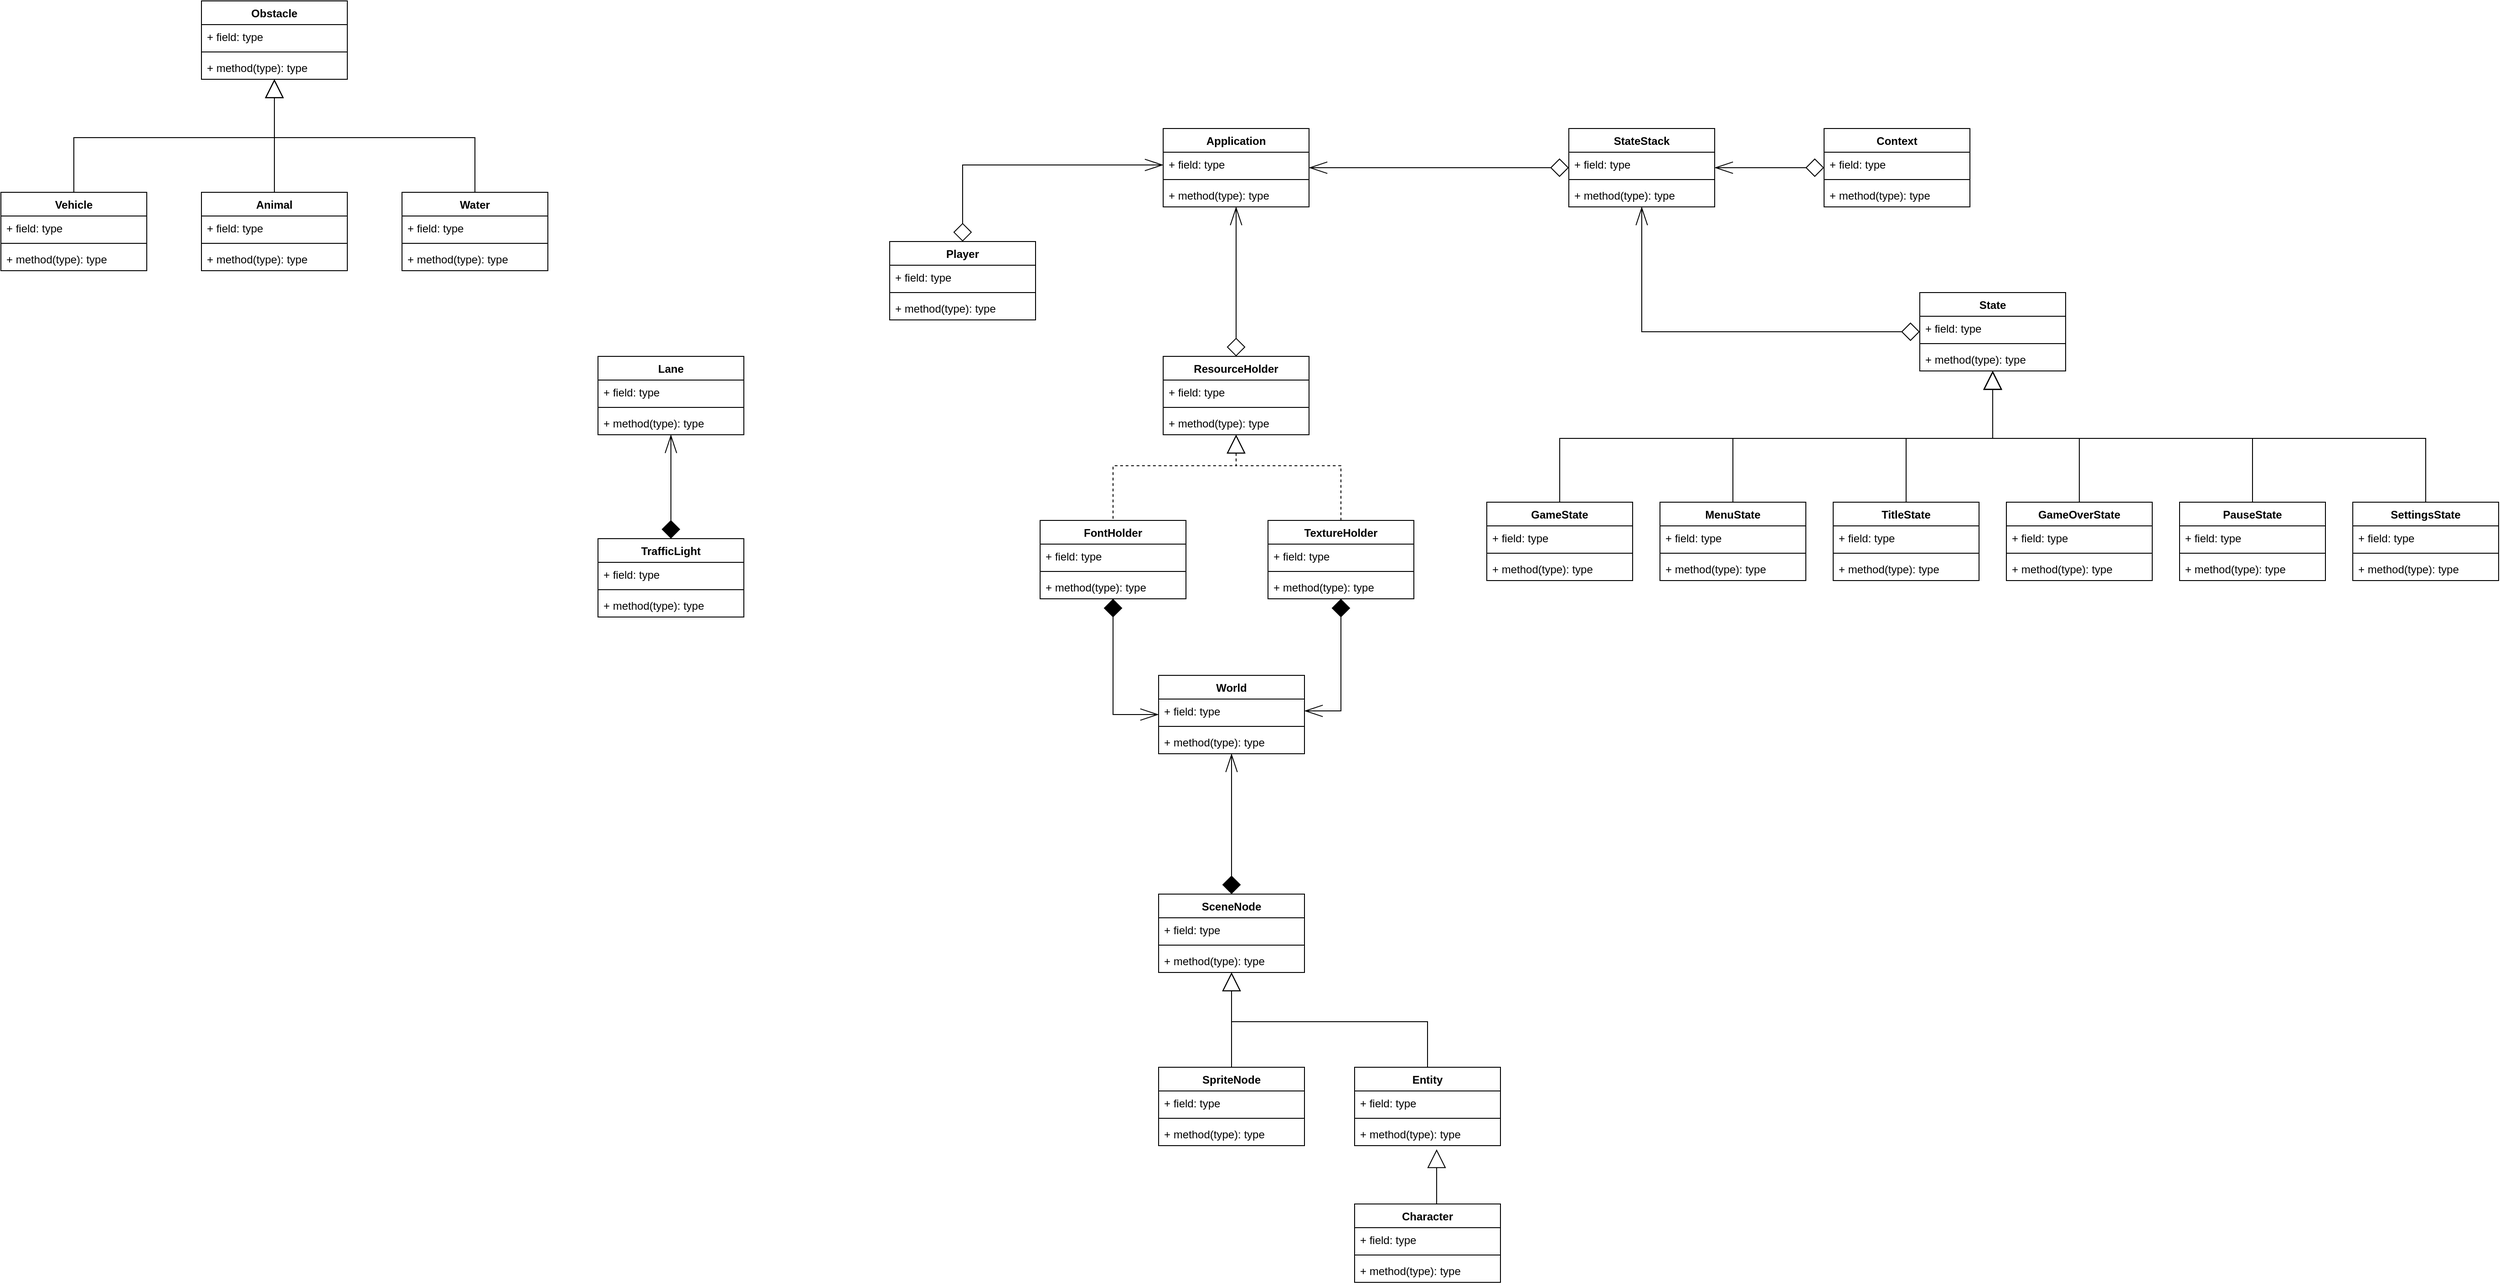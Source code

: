 <mxfile version="20.6.0" type="device"><diagram id="rSOY2md4iwqmSH1QF6Jq" name="Page-1"><mxGraphModel dx="2030" dy="857" grid="1" gridSize="10" guides="1" tooltips="1" connect="1" arrows="1" fold="1" page="0" pageScale="1" pageWidth="850" pageHeight="1100" math="0" shadow="0"><root><mxCell id="0"/><mxCell id="1" parent="0"/><mxCell id="9zx2zrUR1Tn2hJ3h2cqU-62" style="edgeStyle=orthogonalEdgeStyle;rounded=0;orthogonalLoop=1;jettySize=auto;html=1;startArrow=openThin;startFill=0;endArrow=diamond;endFill=0;startSize=18;endSize=18;" parent="1" source="9zx2zrUR1Tn2hJ3h2cqU-1" target="9zx2zrUR1Tn2hJ3h2cqU-37" edge="1"><mxGeometry relative="1" as="geometry"><Array as="points"><mxPoint x="365" y="13"/></Array></mxGeometry></mxCell><mxCell id="9zx2zrUR1Tn2hJ3h2cqU-1" value="Application" style="swimlane;fontStyle=1;align=center;verticalAlign=top;childLayout=stackLayout;horizontal=1;startSize=26;horizontalStack=0;resizeParent=1;resizeParentMax=0;resizeLast=0;collapsible=1;marginBottom=0;" parent="1" vertex="1"><mxGeometry x="285" y="-60" width="160" height="86" as="geometry"/></mxCell><mxCell id="9zx2zrUR1Tn2hJ3h2cqU-2" value="+ field: type" style="text;strokeColor=none;fillColor=none;align=left;verticalAlign=top;spacingLeft=4;spacingRight=4;overflow=hidden;rotatable=0;points=[[0,0.5],[1,0.5]];portConstraint=eastwest;" parent="9zx2zrUR1Tn2hJ3h2cqU-1" vertex="1"><mxGeometry y="26" width="160" height="26" as="geometry"/></mxCell><mxCell id="9zx2zrUR1Tn2hJ3h2cqU-3" value="" style="line;strokeWidth=1;fillColor=none;align=left;verticalAlign=middle;spacingTop=-1;spacingLeft=3;spacingRight=3;rotatable=0;labelPosition=right;points=[];portConstraint=eastwest;strokeColor=inherit;" parent="9zx2zrUR1Tn2hJ3h2cqU-1" vertex="1"><mxGeometry y="52" width="160" height="8" as="geometry"/></mxCell><mxCell id="9zx2zrUR1Tn2hJ3h2cqU-4" value="+ method(type): type" style="text;strokeColor=none;fillColor=none;align=left;verticalAlign=top;spacingLeft=4;spacingRight=4;overflow=hidden;rotatable=0;points=[[0,0.5],[1,0.5]];portConstraint=eastwest;" parent="9zx2zrUR1Tn2hJ3h2cqU-1" vertex="1"><mxGeometry y="60" width="160" height="26" as="geometry"/></mxCell><mxCell id="9zx2zrUR1Tn2hJ3h2cqU-65" style="edgeStyle=orthogonalEdgeStyle;rounded=0;orthogonalLoop=1;jettySize=auto;html=1;entryX=0.5;entryY=0;entryDx=0;entryDy=0;startArrow=openThin;startFill=0;endArrow=diamond;endFill=1;startSize=18;endSize=18;" parent="1" source="9zx2zrUR1Tn2hJ3h2cqU-5" target="9zx2zrUR1Tn2hJ3h2cqU-25" edge="1"><mxGeometry relative="1" as="geometry"/></mxCell><mxCell id="9zx2zrUR1Tn2hJ3h2cqU-5" value="World" style="swimlane;fontStyle=1;align=center;verticalAlign=top;childLayout=stackLayout;horizontal=1;startSize=26;horizontalStack=0;resizeParent=1;resizeParentMax=0;resizeLast=0;collapsible=1;marginBottom=0;" parent="1" vertex="1"><mxGeometry x="280" y="540" width="160" height="86" as="geometry"/></mxCell><mxCell id="9zx2zrUR1Tn2hJ3h2cqU-6" value="+ field: type" style="text;strokeColor=none;fillColor=none;align=left;verticalAlign=top;spacingLeft=4;spacingRight=4;overflow=hidden;rotatable=0;points=[[0,0.5],[1,0.5]];portConstraint=eastwest;" parent="9zx2zrUR1Tn2hJ3h2cqU-5" vertex="1"><mxGeometry y="26" width="160" height="26" as="geometry"/></mxCell><mxCell id="9zx2zrUR1Tn2hJ3h2cqU-7" value="" style="line;strokeWidth=1;fillColor=none;align=left;verticalAlign=middle;spacingTop=-1;spacingLeft=3;spacingRight=3;rotatable=0;labelPosition=right;points=[];portConstraint=eastwest;strokeColor=inherit;" parent="9zx2zrUR1Tn2hJ3h2cqU-5" vertex="1"><mxGeometry y="52" width="160" height="8" as="geometry"/></mxCell><mxCell id="9zx2zrUR1Tn2hJ3h2cqU-8" value="+ method(type): type" style="text;strokeColor=none;fillColor=none;align=left;verticalAlign=top;spacingLeft=4;spacingRight=4;overflow=hidden;rotatable=0;points=[[0,0.5],[1,0.5]];portConstraint=eastwest;" parent="9zx2zrUR1Tn2hJ3h2cqU-5" vertex="1"><mxGeometry y="60" width="160" height="26" as="geometry"/></mxCell><mxCell id="9zx2zrUR1Tn2hJ3h2cqU-68" style="edgeStyle=orthogonalEdgeStyle;rounded=0;orthogonalLoop=1;jettySize=auto;html=1;startArrow=diamond;startFill=0;endArrow=openThin;endFill=0;startSize=18;endSize=18;" parent="1" source="9zx2zrUR1Tn2hJ3h2cqU-9" target="9zx2zrUR1Tn2hJ3h2cqU-1" edge="1"><mxGeometry relative="1" as="geometry"><Array as="points"><mxPoint x="65" y="-20"/></Array></mxGeometry></mxCell><mxCell id="9zx2zrUR1Tn2hJ3h2cqU-9" value="Player" style="swimlane;fontStyle=1;align=center;verticalAlign=top;childLayout=stackLayout;horizontal=1;startSize=26;horizontalStack=0;resizeParent=1;resizeParentMax=0;resizeLast=0;collapsible=1;marginBottom=0;" parent="1" vertex="1"><mxGeometry x="-15" y="64" width="160" height="86" as="geometry"/></mxCell><mxCell id="9zx2zrUR1Tn2hJ3h2cqU-10" value="+ field: type" style="text;strokeColor=none;fillColor=none;align=left;verticalAlign=top;spacingLeft=4;spacingRight=4;overflow=hidden;rotatable=0;points=[[0,0.5],[1,0.5]];portConstraint=eastwest;" parent="9zx2zrUR1Tn2hJ3h2cqU-9" vertex="1"><mxGeometry y="26" width="160" height="26" as="geometry"/></mxCell><mxCell id="9zx2zrUR1Tn2hJ3h2cqU-11" value="" style="line;strokeWidth=1;fillColor=none;align=left;verticalAlign=middle;spacingTop=-1;spacingLeft=3;spacingRight=3;rotatable=0;labelPosition=right;points=[];portConstraint=eastwest;strokeColor=inherit;" parent="9zx2zrUR1Tn2hJ3h2cqU-9" vertex="1"><mxGeometry y="52" width="160" height="8" as="geometry"/></mxCell><mxCell id="9zx2zrUR1Tn2hJ3h2cqU-12" value="+ method(type): type" style="text;strokeColor=none;fillColor=none;align=left;verticalAlign=top;spacingLeft=4;spacingRight=4;overflow=hidden;rotatable=0;points=[[0,0.5],[1,0.5]];portConstraint=eastwest;" parent="9zx2zrUR1Tn2hJ3h2cqU-9" vertex="1"><mxGeometry y="60" width="160" height="26" as="geometry"/></mxCell><mxCell id="9zx2zrUR1Tn2hJ3h2cqU-63" style="edgeStyle=orthogonalEdgeStyle;rounded=0;orthogonalLoop=1;jettySize=auto;html=1;startArrow=openThin;startFill=0;endArrow=diamond;endFill=1;startSize=18;endSize=18;" parent="1" source="9zx2zrUR1Tn2hJ3h2cqU-13" target="9zx2zrUR1Tn2hJ3h2cqU-41" edge="1"><mxGeometry relative="1" as="geometry"/></mxCell><mxCell id="9zx2zrUR1Tn2hJ3h2cqU-13" value="Lane" style="swimlane;fontStyle=1;align=center;verticalAlign=top;childLayout=stackLayout;horizontal=1;startSize=26;horizontalStack=0;resizeParent=1;resizeParentMax=0;resizeLast=0;collapsible=1;marginBottom=0;" parent="1" vertex="1"><mxGeometry x="-335" y="190" width="160" height="86" as="geometry"/></mxCell><mxCell id="9zx2zrUR1Tn2hJ3h2cqU-14" value="+ field: type" style="text;strokeColor=none;fillColor=none;align=left;verticalAlign=top;spacingLeft=4;spacingRight=4;overflow=hidden;rotatable=0;points=[[0,0.5],[1,0.5]];portConstraint=eastwest;" parent="9zx2zrUR1Tn2hJ3h2cqU-13" vertex="1"><mxGeometry y="26" width="160" height="26" as="geometry"/></mxCell><mxCell id="9zx2zrUR1Tn2hJ3h2cqU-15" value="" style="line;strokeWidth=1;fillColor=none;align=left;verticalAlign=middle;spacingTop=-1;spacingLeft=3;spacingRight=3;rotatable=0;labelPosition=right;points=[];portConstraint=eastwest;strokeColor=inherit;" parent="9zx2zrUR1Tn2hJ3h2cqU-13" vertex="1"><mxGeometry y="52" width="160" height="8" as="geometry"/></mxCell><mxCell id="9zx2zrUR1Tn2hJ3h2cqU-16" value="+ method(type): type" style="text;strokeColor=none;fillColor=none;align=left;verticalAlign=top;spacingLeft=4;spacingRight=4;overflow=hidden;rotatable=0;points=[[0,0.5],[1,0.5]];portConstraint=eastwest;" parent="9zx2zrUR1Tn2hJ3h2cqU-13" vertex="1"><mxGeometry y="60" width="160" height="26" as="geometry"/></mxCell><mxCell id="9zx2zrUR1Tn2hJ3h2cqU-17" value="Entity" style="swimlane;fontStyle=1;align=center;verticalAlign=top;childLayout=stackLayout;horizontal=1;startSize=26;horizontalStack=0;resizeParent=1;resizeParentMax=0;resizeLast=0;collapsible=1;marginBottom=0;" parent="1" vertex="1"><mxGeometry x="495" y="970" width="160" height="86" as="geometry"/></mxCell><mxCell id="9zx2zrUR1Tn2hJ3h2cqU-18" value="+ field: type" style="text;strokeColor=none;fillColor=none;align=left;verticalAlign=top;spacingLeft=4;spacingRight=4;overflow=hidden;rotatable=0;points=[[0,0.5],[1,0.5]];portConstraint=eastwest;" parent="9zx2zrUR1Tn2hJ3h2cqU-17" vertex="1"><mxGeometry y="26" width="160" height="26" as="geometry"/></mxCell><mxCell id="9zx2zrUR1Tn2hJ3h2cqU-19" value="" style="line;strokeWidth=1;fillColor=none;align=left;verticalAlign=middle;spacingTop=-1;spacingLeft=3;spacingRight=3;rotatable=0;labelPosition=right;points=[];portConstraint=eastwest;strokeColor=inherit;" parent="9zx2zrUR1Tn2hJ3h2cqU-17" vertex="1"><mxGeometry y="52" width="160" height="8" as="geometry"/></mxCell><mxCell id="9zx2zrUR1Tn2hJ3h2cqU-20" value="+ method(type): type" style="text;strokeColor=none;fillColor=none;align=left;verticalAlign=top;spacingLeft=4;spacingRight=4;overflow=hidden;rotatable=0;points=[[0,0.5],[1,0.5]];portConstraint=eastwest;" parent="9zx2zrUR1Tn2hJ3h2cqU-17" vertex="1"><mxGeometry y="60" width="160" height="26" as="geometry"/></mxCell><mxCell id="9zx2zrUR1Tn2hJ3h2cqU-59" style="edgeStyle=orthogonalEdgeStyle;rounded=0;orthogonalLoop=1;jettySize=auto;html=1;entryX=0.5;entryY=0;entryDx=0;entryDy=0;endArrow=none;endFill=0;startArrow=block;startFill=0;startSize=18;" parent="1" source="9zx2zrUR1Tn2hJ3h2cqU-21" target="9zx2zrUR1Tn2hJ3h2cqU-53" edge="1"><mxGeometry relative="1" as="geometry"><Array as="points"><mxPoint x="-690" y="-50"/><mxPoint x="-470" y="-50"/></Array></mxGeometry></mxCell><mxCell id="9zx2zrUR1Tn2hJ3h2cqU-60" style="edgeStyle=orthogonalEdgeStyle;rounded=0;orthogonalLoop=1;jettySize=auto;html=1;startArrow=block;startFill=0;endArrow=none;endFill=0;startSize=18;" parent="1" source="9zx2zrUR1Tn2hJ3h2cqU-21" target="9zx2zrUR1Tn2hJ3h2cqU-49" edge="1"><mxGeometry relative="1" as="geometry"/></mxCell><mxCell id="9zx2zrUR1Tn2hJ3h2cqU-61" style="edgeStyle=orthogonalEdgeStyle;rounded=0;orthogonalLoop=1;jettySize=auto;html=1;startArrow=block;startFill=0;endArrow=none;endFill=0;startSize=18;" parent="1" source="9zx2zrUR1Tn2hJ3h2cqU-21" target="9zx2zrUR1Tn2hJ3h2cqU-45" edge="1"><mxGeometry relative="1" as="geometry"><Array as="points"><mxPoint x="-690" y="-50"/><mxPoint x="-910" y="-50"/></Array></mxGeometry></mxCell><mxCell id="9zx2zrUR1Tn2hJ3h2cqU-21" value="Obstacle" style="swimlane;fontStyle=1;align=center;verticalAlign=top;childLayout=stackLayout;horizontal=1;startSize=26;horizontalStack=0;resizeParent=1;resizeParentMax=0;resizeLast=0;collapsible=1;marginBottom=0;" parent="1" vertex="1"><mxGeometry x="-770" y="-200" width="160" height="86" as="geometry"/></mxCell><mxCell id="9zx2zrUR1Tn2hJ3h2cqU-22" value="+ field: type" style="text;strokeColor=none;fillColor=none;align=left;verticalAlign=top;spacingLeft=4;spacingRight=4;overflow=hidden;rotatable=0;points=[[0,0.5],[1,0.5]];portConstraint=eastwest;" parent="9zx2zrUR1Tn2hJ3h2cqU-21" vertex="1"><mxGeometry y="26" width="160" height="26" as="geometry"/></mxCell><mxCell id="9zx2zrUR1Tn2hJ3h2cqU-23" value="" style="line;strokeWidth=1;fillColor=none;align=left;verticalAlign=middle;spacingTop=-1;spacingLeft=3;spacingRight=3;rotatable=0;labelPosition=right;points=[];portConstraint=eastwest;strokeColor=inherit;" parent="9zx2zrUR1Tn2hJ3h2cqU-21" vertex="1"><mxGeometry y="52" width="160" height="8" as="geometry"/></mxCell><mxCell id="9zx2zrUR1Tn2hJ3h2cqU-24" value="+ method(type): type" style="text;strokeColor=none;fillColor=none;align=left;verticalAlign=top;spacingLeft=4;spacingRight=4;overflow=hidden;rotatable=0;points=[[0,0.5],[1,0.5]];portConstraint=eastwest;" parent="9zx2zrUR1Tn2hJ3h2cqU-21" vertex="1"><mxGeometry y="60" width="160" height="26" as="geometry"/></mxCell><mxCell id="9zx2zrUR1Tn2hJ3h2cqU-64" style="edgeStyle=orthogonalEdgeStyle;rounded=0;orthogonalLoop=1;jettySize=auto;html=1;startArrow=block;startFill=0;endArrow=none;endFill=0;startSize=18;endSize=18;" parent="1" source="9zx2zrUR1Tn2hJ3h2cqU-25" target="9zx2zrUR1Tn2hJ3h2cqU-33" edge="1"><mxGeometry relative="1" as="geometry"/></mxCell><mxCell id="9zx2zrUR1Tn2hJ3h2cqU-25" value="SceneNode" style="swimlane;fontStyle=1;align=center;verticalAlign=top;childLayout=stackLayout;horizontal=1;startSize=26;horizontalStack=0;resizeParent=1;resizeParentMax=0;resizeLast=0;collapsible=1;marginBottom=0;" parent="1" vertex="1"><mxGeometry x="280" y="780" width="160" height="86" as="geometry"/></mxCell><mxCell id="9zx2zrUR1Tn2hJ3h2cqU-26" value="+ field: type" style="text;strokeColor=none;fillColor=none;align=left;verticalAlign=top;spacingLeft=4;spacingRight=4;overflow=hidden;rotatable=0;points=[[0,0.5],[1,0.5]];portConstraint=eastwest;" parent="9zx2zrUR1Tn2hJ3h2cqU-25" vertex="1"><mxGeometry y="26" width="160" height="26" as="geometry"/></mxCell><mxCell id="9zx2zrUR1Tn2hJ3h2cqU-27" value="" style="line;strokeWidth=1;fillColor=none;align=left;verticalAlign=middle;spacingTop=-1;spacingLeft=3;spacingRight=3;rotatable=0;labelPosition=right;points=[];portConstraint=eastwest;strokeColor=inherit;" parent="9zx2zrUR1Tn2hJ3h2cqU-25" vertex="1"><mxGeometry y="52" width="160" height="8" as="geometry"/></mxCell><mxCell id="9zx2zrUR1Tn2hJ3h2cqU-28" value="+ method(type): type" style="text;strokeColor=none;fillColor=none;align=left;verticalAlign=top;spacingLeft=4;spacingRight=4;overflow=hidden;rotatable=0;points=[[0,0.5],[1,0.5]];portConstraint=eastwest;" parent="9zx2zrUR1Tn2hJ3h2cqU-25" vertex="1"><mxGeometry y="60" width="160" height="26" as="geometry"/></mxCell><mxCell id="9zx2zrUR1Tn2hJ3h2cqU-33" value="SpriteNode" style="swimlane;fontStyle=1;align=center;verticalAlign=top;childLayout=stackLayout;horizontal=1;startSize=26;horizontalStack=0;resizeParent=1;resizeParentMax=0;resizeLast=0;collapsible=1;marginBottom=0;" parent="1" vertex="1"><mxGeometry x="280" y="970" width="160" height="86" as="geometry"/></mxCell><mxCell id="9zx2zrUR1Tn2hJ3h2cqU-34" value="+ field: type" style="text;strokeColor=none;fillColor=none;align=left;verticalAlign=top;spacingLeft=4;spacingRight=4;overflow=hidden;rotatable=0;points=[[0,0.5],[1,0.5]];portConstraint=eastwest;" parent="9zx2zrUR1Tn2hJ3h2cqU-33" vertex="1"><mxGeometry y="26" width="160" height="26" as="geometry"/></mxCell><mxCell id="9zx2zrUR1Tn2hJ3h2cqU-35" value="" style="line;strokeWidth=1;fillColor=none;align=left;verticalAlign=middle;spacingTop=-1;spacingLeft=3;spacingRight=3;rotatable=0;labelPosition=right;points=[];portConstraint=eastwest;strokeColor=inherit;" parent="9zx2zrUR1Tn2hJ3h2cqU-33" vertex="1"><mxGeometry y="52" width="160" height="8" as="geometry"/></mxCell><mxCell id="9zx2zrUR1Tn2hJ3h2cqU-36" value="+ method(type): type" style="text;strokeColor=none;fillColor=none;align=left;verticalAlign=top;spacingLeft=4;spacingRight=4;overflow=hidden;rotatable=0;points=[[0,0.5],[1,0.5]];portConstraint=eastwest;" parent="9zx2zrUR1Tn2hJ3h2cqU-33" vertex="1"><mxGeometry y="60" width="160" height="26" as="geometry"/></mxCell><mxCell id="9zx2zrUR1Tn2hJ3h2cqU-37" value="ResourceHolder" style="swimlane;fontStyle=1;align=center;verticalAlign=top;childLayout=stackLayout;horizontal=1;startSize=26;horizontalStack=0;resizeParent=1;resizeParentMax=0;resizeLast=0;collapsible=1;marginBottom=0;" parent="1" vertex="1"><mxGeometry x="285" y="190" width="160" height="86" as="geometry"/></mxCell><mxCell id="9zx2zrUR1Tn2hJ3h2cqU-38" value="+ field: type" style="text;strokeColor=none;fillColor=none;align=left;verticalAlign=top;spacingLeft=4;spacingRight=4;overflow=hidden;rotatable=0;points=[[0,0.5],[1,0.5]];portConstraint=eastwest;" parent="9zx2zrUR1Tn2hJ3h2cqU-37" vertex="1"><mxGeometry y="26" width="160" height="26" as="geometry"/></mxCell><mxCell id="9zx2zrUR1Tn2hJ3h2cqU-39" value="" style="line;strokeWidth=1;fillColor=none;align=left;verticalAlign=middle;spacingTop=-1;spacingLeft=3;spacingRight=3;rotatable=0;labelPosition=right;points=[];portConstraint=eastwest;strokeColor=inherit;" parent="9zx2zrUR1Tn2hJ3h2cqU-37" vertex="1"><mxGeometry y="52" width="160" height="8" as="geometry"/></mxCell><mxCell id="9zx2zrUR1Tn2hJ3h2cqU-40" value="+ method(type): type" style="text;strokeColor=none;fillColor=none;align=left;verticalAlign=top;spacingLeft=4;spacingRight=4;overflow=hidden;rotatable=0;points=[[0,0.5],[1,0.5]];portConstraint=eastwest;" parent="9zx2zrUR1Tn2hJ3h2cqU-37" vertex="1"><mxGeometry y="60" width="160" height="26" as="geometry"/></mxCell><mxCell id="9zx2zrUR1Tn2hJ3h2cqU-41" value="TrafficLight" style="swimlane;fontStyle=1;align=center;verticalAlign=top;childLayout=stackLayout;horizontal=1;startSize=26;horizontalStack=0;resizeParent=1;resizeParentMax=0;resizeLast=0;collapsible=1;marginBottom=0;" parent="1" vertex="1"><mxGeometry x="-335" y="390" width="160" height="86" as="geometry"/></mxCell><mxCell id="9zx2zrUR1Tn2hJ3h2cqU-42" value="+ field: type" style="text;strokeColor=none;fillColor=none;align=left;verticalAlign=top;spacingLeft=4;spacingRight=4;overflow=hidden;rotatable=0;points=[[0,0.5],[1,0.5]];portConstraint=eastwest;" parent="9zx2zrUR1Tn2hJ3h2cqU-41" vertex="1"><mxGeometry y="26" width="160" height="26" as="geometry"/></mxCell><mxCell id="9zx2zrUR1Tn2hJ3h2cqU-43" value="" style="line;strokeWidth=1;fillColor=none;align=left;verticalAlign=middle;spacingTop=-1;spacingLeft=3;spacingRight=3;rotatable=0;labelPosition=right;points=[];portConstraint=eastwest;strokeColor=inherit;" parent="9zx2zrUR1Tn2hJ3h2cqU-41" vertex="1"><mxGeometry y="52" width="160" height="8" as="geometry"/></mxCell><mxCell id="9zx2zrUR1Tn2hJ3h2cqU-44" value="+ method(type): type" style="text;strokeColor=none;fillColor=none;align=left;verticalAlign=top;spacingLeft=4;spacingRight=4;overflow=hidden;rotatable=0;points=[[0,0.5],[1,0.5]];portConstraint=eastwest;" parent="9zx2zrUR1Tn2hJ3h2cqU-41" vertex="1"><mxGeometry y="60" width="160" height="26" as="geometry"/></mxCell><mxCell id="9zx2zrUR1Tn2hJ3h2cqU-45" value="Vehicle" style="swimlane;fontStyle=1;align=center;verticalAlign=top;childLayout=stackLayout;horizontal=1;startSize=26;horizontalStack=0;resizeParent=1;resizeParentMax=0;resizeLast=0;collapsible=1;marginBottom=0;" parent="1" vertex="1"><mxGeometry x="-990" y="10" width="160" height="86" as="geometry"/></mxCell><mxCell id="9zx2zrUR1Tn2hJ3h2cqU-46" value="+ field: type" style="text;strokeColor=none;fillColor=none;align=left;verticalAlign=top;spacingLeft=4;spacingRight=4;overflow=hidden;rotatable=0;points=[[0,0.5],[1,0.5]];portConstraint=eastwest;" parent="9zx2zrUR1Tn2hJ3h2cqU-45" vertex="1"><mxGeometry y="26" width="160" height="26" as="geometry"/></mxCell><mxCell id="9zx2zrUR1Tn2hJ3h2cqU-47" value="" style="line;strokeWidth=1;fillColor=none;align=left;verticalAlign=middle;spacingTop=-1;spacingLeft=3;spacingRight=3;rotatable=0;labelPosition=right;points=[];portConstraint=eastwest;strokeColor=inherit;" parent="9zx2zrUR1Tn2hJ3h2cqU-45" vertex="1"><mxGeometry y="52" width="160" height="8" as="geometry"/></mxCell><mxCell id="9zx2zrUR1Tn2hJ3h2cqU-48" value="+ method(type): type" style="text;strokeColor=none;fillColor=none;align=left;verticalAlign=top;spacingLeft=4;spacingRight=4;overflow=hidden;rotatable=0;points=[[0,0.5],[1,0.5]];portConstraint=eastwest;" parent="9zx2zrUR1Tn2hJ3h2cqU-45" vertex="1"><mxGeometry y="60" width="160" height="26" as="geometry"/></mxCell><mxCell id="9zx2zrUR1Tn2hJ3h2cqU-49" value="Animal" style="swimlane;fontStyle=1;align=center;verticalAlign=top;childLayout=stackLayout;horizontal=1;startSize=26;horizontalStack=0;resizeParent=1;resizeParentMax=0;resizeLast=0;collapsible=1;marginBottom=0;" parent="1" vertex="1"><mxGeometry x="-770" y="10" width="160" height="86" as="geometry"/></mxCell><mxCell id="9zx2zrUR1Tn2hJ3h2cqU-50" value="+ field: type" style="text;strokeColor=none;fillColor=none;align=left;verticalAlign=top;spacingLeft=4;spacingRight=4;overflow=hidden;rotatable=0;points=[[0,0.5],[1,0.5]];portConstraint=eastwest;" parent="9zx2zrUR1Tn2hJ3h2cqU-49" vertex="1"><mxGeometry y="26" width="160" height="26" as="geometry"/></mxCell><mxCell id="9zx2zrUR1Tn2hJ3h2cqU-51" value="" style="line;strokeWidth=1;fillColor=none;align=left;verticalAlign=middle;spacingTop=-1;spacingLeft=3;spacingRight=3;rotatable=0;labelPosition=right;points=[];portConstraint=eastwest;strokeColor=inherit;" parent="9zx2zrUR1Tn2hJ3h2cqU-49" vertex="1"><mxGeometry y="52" width="160" height="8" as="geometry"/></mxCell><mxCell id="9zx2zrUR1Tn2hJ3h2cqU-52" value="+ method(type): type" style="text;strokeColor=none;fillColor=none;align=left;verticalAlign=top;spacingLeft=4;spacingRight=4;overflow=hidden;rotatable=0;points=[[0,0.5],[1,0.5]];portConstraint=eastwest;" parent="9zx2zrUR1Tn2hJ3h2cqU-49" vertex="1"><mxGeometry y="60" width="160" height="26" as="geometry"/></mxCell><mxCell id="9zx2zrUR1Tn2hJ3h2cqU-53" value="Water" style="swimlane;fontStyle=1;align=center;verticalAlign=top;childLayout=stackLayout;horizontal=1;startSize=26;horizontalStack=0;resizeParent=1;resizeParentMax=0;resizeLast=0;collapsible=1;marginBottom=0;" parent="1" vertex="1"><mxGeometry x="-550" y="10" width="160" height="86" as="geometry"/></mxCell><mxCell id="9zx2zrUR1Tn2hJ3h2cqU-54" value="+ field: type" style="text;strokeColor=none;fillColor=none;align=left;verticalAlign=top;spacingLeft=4;spacingRight=4;overflow=hidden;rotatable=0;points=[[0,0.5],[1,0.5]];portConstraint=eastwest;" parent="9zx2zrUR1Tn2hJ3h2cqU-53" vertex="1"><mxGeometry y="26" width="160" height="26" as="geometry"/></mxCell><mxCell id="9zx2zrUR1Tn2hJ3h2cqU-55" value="" style="line;strokeWidth=1;fillColor=none;align=left;verticalAlign=middle;spacingTop=-1;spacingLeft=3;spacingRight=3;rotatable=0;labelPosition=right;points=[];portConstraint=eastwest;strokeColor=inherit;" parent="9zx2zrUR1Tn2hJ3h2cqU-53" vertex="1"><mxGeometry y="52" width="160" height="8" as="geometry"/></mxCell><mxCell id="9zx2zrUR1Tn2hJ3h2cqU-56" value="+ method(type): type" style="text;strokeColor=none;fillColor=none;align=left;verticalAlign=top;spacingLeft=4;spacingRight=4;overflow=hidden;rotatable=0;points=[[0,0.5],[1,0.5]];portConstraint=eastwest;" parent="9zx2zrUR1Tn2hJ3h2cqU-53" vertex="1"><mxGeometry y="60" width="160" height="26" as="geometry"/></mxCell><mxCell id="9zx2zrUR1Tn2hJ3h2cqU-67" style="edgeStyle=orthogonalEdgeStyle;rounded=0;orthogonalLoop=1;jettySize=auto;html=1;startArrow=block;startFill=0;endArrow=none;endFill=0;startSize=18;endSize=18;" parent="1" source="9zx2zrUR1Tn2hJ3h2cqU-25" target="9zx2zrUR1Tn2hJ3h2cqU-17" edge="1"><mxGeometry relative="1" as="geometry"><mxPoint x="370" y="876" as="sourcePoint"/><mxPoint x="370" y="980" as="targetPoint"/><Array as="points"><mxPoint x="360" y="920"/><mxPoint x="575" y="920"/></Array></mxGeometry></mxCell><mxCell id="9zx2zrUR1Tn2hJ3h2cqU-79" style="edgeStyle=orthogonalEdgeStyle;rounded=0;orthogonalLoop=1;jettySize=auto;html=1;startArrow=diamond;startFill=0;endArrow=openThin;endFill=0;startSize=18;endSize=18;" parent="1" source="9zx2zrUR1Tn2hJ3h2cqU-69" target="9zx2zrUR1Tn2hJ3h2cqU-1" edge="1"><mxGeometry relative="1" as="geometry"/></mxCell><mxCell id="9zx2zrUR1Tn2hJ3h2cqU-69" value="StateStack" style="swimlane;fontStyle=1;align=center;verticalAlign=top;childLayout=stackLayout;horizontal=1;startSize=26;horizontalStack=0;resizeParent=1;resizeParentMax=0;resizeLast=0;collapsible=1;marginBottom=0;" parent="1" vertex="1"><mxGeometry x="730" y="-60" width="160" height="86" as="geometry"/></mxCell><mxCell id="9zx2zrUR1Tn2hJ3h2cqU-70" value="+ field: type" style="text;strokeColor=none;fillColor=none;align=left;verticalAlign=top;spacingLeft=4;spacingRight=4;overflow=hidden;rotatable=0;points=[[0,0.5],[1,0.5]];portConstraint=eastwest;" parent="9zx2zrUR1Tn2hJ3h2cqU-69" vertex="1"><mxGeometry y="26" width="160" height="26" as="geometry"/></mxCell><mxCell id="9zx2zrUR1Tn2hJ3h2cqU-71" value="" style="line;strokeWidth=1;fillColor=none;align=left;verticalAlign=middle;spacingTop=-1;spacingLeft=3;spacingRight=3;rotatable=0;labelPosition=right;points=[];portConstraint=eastwest;strokeColor=inherit;" parent="9zx2zrUR1Tn2hJ3h2cqU-69" vertex="1"><mxGeometry y="52" width="160" height="8" as="geometry"/></mxCell><mxCell id="9zx2zrUR1Tn2hJ3h2cqU-72" value="+ method(type): type" style="text;strokeColor=none;fillColor=none;align=left;verticalAlign=top;spacingLeft=4;spacingRight=4;overflow=hidden;rotatable=0;points=[[0,0.5],[1,0.5]];portConstraint=eastwest;" parent="9zx2zrUR1Tn2hJ3h2cqU-69" vertex="1"><mxGeometry y="60" width="160" height="26" as="geometry"/></mxCell><mxCell id="9zx2zrUR1Tn2hJ3h2cqU-78" style="edgeStyle=orthogonalEdgeStyle;rounded=0;orthogonalLoop=1;jettySize=auto;html=1;startArrow=diamond;startFill=0;endArrow=openThin;endFill=0;startSize=18;endSize=18;" parent="1" source="9zx2zrUR1Tn2hJ3h2cqU-73" target="9zx2zrUR1Tn2hJ3h2cqU-69" edge="1"><mxGeometry relative="1" as="geometry"/></mxCell><mxCell id="Ty4bjjQYYw6WnuzVPLQS-25" style="edgeStyle=orthogonalEdgeStyle;rounded=0;orthogonalLoop=1;jettySize=auto;html=1;entryX=0.5;entryY=0;entryDx=0;entryDy=0;startArrow=block;startFill=0;endArrow=none;endFill=0;endSize=18;startSize=18;" parent="1" source="9zx2zrUR1Tn2hJ3h2cqU-73" target="Ty4bjjQYYw6WnuzVPLQS-1" edge="1"><mxGeometry relative="1" as="geometry"><Array as="points"><mxPoint x="1195" y="280"/><mxPoint x="720" y="280"/></Array></mxGeometry></mxCell><mxCell id="Ty4bjjQYYw6WnuzVPLQS-26" style="edgeStyle=orthogonalEdgeStyle;rounded=0;orthogonalLoop=1;jettySize=auto;html=1;startArrow=block;startFill=0;endArrow=none;endFill=0;startSize=18;endSize=18;" parent="1" source="9zx2zrUR1Tn2hJ3h2cqU-73" target="Ty4bjjQYYw6WnuzVPLQS-21" edge="1"><mxGeometry relative="1" as="geometry"><Array as="points"><mxPoint x="1195" y="280"/><mxPoint x="910" y="280"/></Array></mxGeometry></mxCell><mxCell id="Ty4bjjQYYw6WnuzVPLQS-29" style="edgeStyle=orthogonalEdgeStyle;rounded=0;orthogonalLoop=1;jettySize=auto;html=1;startArrow=block;startFill=0;endArrow=none;endFill=0;startSize=18;endSize=18;" parent="1" source="9zx2zrUR1Tn2hJ3h2cqU-73" target="Ty4bjjQYYw6WnuzVPLQS-5" edge="1"><mxGeometry relative="1" as="geometry"><Array as="points"><mxPoint x="1195" y="280"/><mxPoint x="1100" y="280"/></Array></mxGeometry></mxCell><mxCell id="Ty4bjjQYYw6WnuzVPLQS-30" style="edgeStyle=orthogonalEdgeStyle;rounded=0;orthogonalLoop=1;jettySize=auto;html=1;startArrow=block;startFill=0;endArrow=none;endFill=0;startSize=18;endSize=18;" parent="1" source="9zx2zrUR1Tn2hJ3h2cqU-73" target="Ty4bjjQYYw6WnuzVPLQS-9" edge="1"><mxGeometry relative="1" as="geometry"><Array as="points"><mxPoint x="1195" y="280"/><mxPoint x="1290" y="280"/></Array></mxGeometry></mxCell><mxCell id="Ty4bjjQYYw6WnuzVPLQS-31" style="edgeStyle=orthogonalEdgeStyle;rounded=0;orthogonalLoop=1;jettySize=auto;html=1;startArrow=block;startFill=0;endArrow=none;endFill=0;startSize=18;endSize=18;" parent="1" source="9zx2zrUR1Tn2hJ3h2cqU-73" target="Ty4bjjQYYw6WnuzVPLQS-13" edge="1"><mxGeometry relative="1" as="geometry"><Array as="points"><mxPoint x="1195" y="280"/><mxPoint x="1480" y="280"/></Array></mxGeometry></mxCell><mxCell id="Ty4bjjQYYw6WnuzVPLQS-32" style="edgeStyle=orthogonalEdgeStyle;rounded=0;orthogonalLoop=1;jettySize=auto;html=1;startArrow=block;startFill=0;endArrow=none;endFill=0;startSize=18;endSize=18;" parent="1" source="9zx2zrUR1Tn2hJ3h2cqU-73" target="Ty4bjjQYYw6WnuzVPLQS-17" edge="1"><mxGeometry relative="1" as="geometry"><Array as="points"><mxPoint x="1195" y="280"/><mxPoint x="1670" y="280"/></Array></mxGeometry></mxCell><mxCell id="9zx2zrUR1Tn2hJ3h2cqU-73" value="State" style="swimlane;fontStyle=1;align=center;verticalAlign=top;childLayout=stackLayout;horizontal=1;startSize=26;horizontalStack=0;resizeParent=1;resizeParentMax=0;resizeLast=0;collapsible=1;marginBottom=0;" parent="1" vertex="1"><mxGeometry x="1115" y="120" width="160" height="86" as="geometry"/></mxCell><mxCell id="9zx2zrUR1Tn2hJ3h2cqU-74" value="+ field: type" style="text;strokeColor=none;fillColor=none;align=left;verticalAlign=top;spacingLeft=4;spacingRight=4;overflow=hidden;rotatable=0;points=[[0,0.5],[1,0.5]];portConstraint=eastwest;" parent="9zx2zrUR1Tn2hJ3h2cqU-73" vertex="1"><mxGeometry y="26" width="160" height="26" as="geometry"/></mxCell><mxCell id="9zx2zrUR1Tn2hJ3h2cqU-75" value="" style="line;strokeWidth=1;fillColor=none;align=left;verticalAlign=middle;spacingTop=-1;spacingLeft=3;spacingRight=3;rotatable=0;labelPosition=right;points=[];portConstraint=eastwest;strokeColor=inherit;" parent="9zx2zrUR1Tn2hJ3h2cqU-73" vertex="1"><mxGeometry y="52" width="160" height="8" as="geometry"/></mxCell><mxCell id="9zx2zrUR1Tn2hJ3h2cqU-76" value="+ method(type): type" style="text;strokeColor=none;fillColor=none;align=left;verticalAlign=top;spacingLeft=4;spacingRight=4;overflow=hidden;rotatable=0;points=[[0,0.5],[1,0.5]];portConstraint=eastwest;" parent="9zx2zrUR1Tn2hJ3h2cqU-73" vertex="1"><mxGeometry y="60" width="160" height="26" as="geometry"/></mxCell><mxCell id="9zx2zrUR1Tn2hJ3h2cqU-84" style="edgeStyle=orthogonalEdgeStyle;rounded=0;orthogonalLoop=1;jettySize=auto;html=1;startArrow=diamond;startFill=0;endArrow=openThin;endFill=0;startSize=18;endSize=18;" parent="1" source="9zx2zrUR1Tn2hJ3h2cqU-80" target="9zx2zrUR1Tn2hJ3h2cqU-69" edge="1"><mxGeometry relative="1" as="geometry"/></mxCell><mxCell id="9zx2zrUR1Tn2hJ3h2cqU-80" value="Context" style="swimlane;fontStyle=1;align=center;verticalAlign=top;childLayout=stackLayout;horizontal=1;startSize=26;horizontalStack=0;resizeParent=1;resizeParentMax=0;resizeLast=0;collapsible=1;marginBottom=0;" parent="1" vertex="1"><mxGeometry x="1010" y="-60" width="160" height="86" as="geometry"/></mxCell><mxCell id="9zx2zrUR1Tn2hJ3h2cqU-81" value="+ field: type" style="text;strokeColor=none;fillColor=none;align=left;verticalAlign=top;spacingLeft=4;spacingRight=4;overflow=hidden;rotatable=0;points=[[0,0.5],[1,0.5]];portConstraint=eastwest;" parent="9zx2zrUR1Tn2hJ3h2cqU-80" vertex="1"><mxGeometry y="26" width="160" height="26" as="geometry"/></mxCell><mxCell id="9zx2zrUR1Tn2hJ3h2cqU-82" value="" style="line;strokeWidth=1;fillColor=none;align=left;verticalAlign=middle;spacingTop=-1;spacingLeft=3;spacingRight=3;rotatable=0;labelPosition=right;points=[];portConstraint=eastwest;strokeColor=inherit;" parent="9zx2zrUR1Tn2hJ3h2cqU-80" vertex="1"><mxGeometry y="52" width="160" height="8" as="geometry"/></mxCell><mxCell id="9zx2zrUR1Tn2hJ3h2cqU-83" value="+ method(type): type" style="text;strokeColor=none;fillColor=none;align=left;verticalAlign=top;spacingLeft=4;spacingRight=4;overflow=hidden;rotatable=0;points=[[0,0.5],[1,0.5]];portConstraint=eastwest;" parent="9zx2zrUR1Tn2hJ3h2cqU-80" vertex="1"><mxGeometry y="60" width="160" height="26" as="geometry"/></mxCell><mxCell id="Ty4bjjQYYw6WnuzVPLQS-1" value="GameState" style="swimlane;fontStyle=1;align=center;verticalAlign=top;childLayout=stackLayout;horizontal=1;startSize=26;horizontalStack=0;resizeParent=1;resizeParentMax=0;resizeLast=0;collapsible=1;marginBottom=0;" parent="1" vertex="1"><mxGeometry x="640" y="350" width="160" height="86" as="geometry"/></mxCell><mxCell id="Ty4bjjQYYw6WnuzVPLQS-2" value="+ field: type" style="text;strokeColor=none;fillColor=none;align=left;verticalAlign=top;spacingLeft=4;spacingRight=4;overflow=hidden;rotatable=0;points=[[0,0.5],[1,0.5]];portConstraint=eastwest;" parent="Ty4bjjQYYw6WnuzVPLQS-1" vertex="1"><mxGeometry y="26" width="160" height="26" as="geometry"/></mxCell><mxCell id="Ty4bjjQYYw6WnuzVPLQS-3" value="" style="line;strokeWidth=1;fillColor=none;align=left;verticalAlign=middle;spacingTop=-1;spacingLeft=3;spacingRight=3;rotatable=0;labelPosition=right;points=[];portConstraint=eastwest;strokeColor=inherit;" parent="Ty4bjjQYYw6WnuzVPLQS-1" vertex="1"><mxGeometry y="52" width="160" height="8" as="geometry"/></mxCell><mxCell id="Ty4bjjQYYw6WnuzVPLQS-4" value="+ method(type): type" style="text;strokeColor=none;fillColor=none;align=left;verticalAlign=top;spacingLeft=4;spacingRight=4;overflow=hidden;rotatable=0;points=[[0,0.5],[1,0.5]];portConstraint=eastwest;" parent="Ty4bjjQYYw6WnuzVPLQS-1" vertex="1"><mxGeometry y="60" width="160" height="26" as="geometry"/></mxCell><mxCell id="Ty4bjjQYYw6WnuzVPLQS-5" value="TitleState" style="swimlane;fontStyle=1;align=center;verticalAlign=top;childLayout=stackLayout;horizontal=1;startSize=26;horizontalStack=0;resizeParent=1;resizeParentMax=0;resizeLast=0;collapsible=1;marginBottom=0;" parent="1" vertex="1"><mxGeometry x="1020" y="350" width="160" height="86" as="geometry"/></mxCell><mxCell id="Ty4bjjQYYw6WnuzVPLQS-6" value="+ field: type" style="text;strokeColor=none;fillColor=none;align=left;verticalAlign=top;spacingLeft=4;spacingRight=4;overflow=hidden;rotatable=0;points=[[0,0.5],[1,0.5]];portConstraint=eastwest;" parent="Ty4bjjQYYw6WnuzVPLQS-5" vertex="1"><mxGeometry y="26" width="160" height="26" as="geometry"/></mxCell><mxCell id="Ty4bjjQYYw6WnuzVPLQS-7" value="" style="line;strokeWidth=1;fillColor=none;align=left;verticalAlign=middle;spacingTop=-1;spacingLeft=3;spacingRight=3;rotatable=0;labelPosition=right;points=[];portConstraint=eastwest;strokeColor=inherit;" parent="Ty4bjjQYYw6WnuzVPLQS-5" vertex="1"><mxGeometry y="52" width="160" height="8" as="geometry"/></mxCell><mxCell id="Ty4bjjQYYw6WnuzVPLQS-8" value="+ method(type): type" style="text;strokeColor=none;fillColor=none;align=left;verticalAlign=top;spacingLeft=4;spacingRight=4;overflow=hidden;rotatable=0;points=[[0,0.5],[1,0.5]];portConstraint=eastwest;" parent="Ty4bjjQYYw6WnuzVPLQS-5" vertex="1"><mxGeometry y="60" width="160" height="26" as="geometry"/></mxCell><mxCell id="Ty4bjjQYYw6WnuzVPLQS-9" value="GameOverState" style="swimlane;fontStyle=1;align=center;verticalAlign=top;childLayout=stackLayout;horizontal=1;startSize=26;horizontalStack=0;resizeParent=1;resizeParentMax=0;resizeLast=0;collapsible=1;marginBottom=0;" parent="1" vertex="1"><mxGeometry x="1210" y="350" width="160" height="86" as="geometry"/></mxCell><mxCell id="Ty4bjjQYYw6WnuzVPLQS-10" value="+ field: type" style="text;strokeColor=none;fillColor=none;align=left;verticalAlign=top;spacingLeft=4;spacingRight=4;overflow=hidden;rotatable=0;points=[[0,0.5],[1,0.5]];portConstraint=eastwest;" parent="Ty4bjjQYYw6WnuzVPLQS-9" vertex="1"><mxGeometry y="26" width="160" height="26" as="geometry"/></mxCell><mxCell id="Ty4bjjQYYw6WnuzVPLQS-11" value="" style="line;strokeWidth=1;fillColor=none;align=left;verticalAlign=middle;spacingTop=-1;spacingLeft=3;spacingRight=3;rotatable=0;labelPosition=right;points=[];portConstraint=eastwest;strokeColor=inherit;" parent="Ty4bjjQYYw6WnuzVPLQS-9" vertex="1"><mxGeometry y="52" width="160" height="8" as="geometry"/></mxCell><mxCell id="Ty4bjjQYYw6WnuzVPLQS-12" value="+ method(type): type" style="text;strokeColor=none;fillColor=none;align=left;verticalAlign=top;spacingLeft=4;spacingRight=4;overflow=hidden;rotatable=0;points=[[0,0.5],[1,0.5]];portConstraint=eastwest;" parent="Ty4bjjQYYw6WnuzVPLQS-9" vertex="1"><mxGeometry y="60" width="160" height="26" as="geometry"/></mxCell><mxCell id="Ty4bjjQYYw6WnuzVPLQS-13" value="PauseState" style="swimlane;fontStyle=1;align=center;verticalAlign=top;childLayout=stackLayout;horizontal=1;startSize=26;horizontalStack=0;resizeParent=1;resizeParentMax=0;resizeLast=0;collapsible=1;marginBottom=0;" parent="1" vertex="1"><mxGeometry x="1400" y="350" width="160" height="86" as="geometry"/></mxCell><mxCell id="Ty4bjjQYYw6WnuzVPLQS-14" value="+ field: type" style="text;strokeColor=none;fillColor=none;align=left;verticalAlign=top;spacingLeft=4;spacingRight=4;overflow=hidden;rotatable=0;points=[[0,0.5],[1,0.5]];portConstraint=eastwest;" parent="Ty4bjjQYYw6WnuzVPLQS-13" vertex="1"><mxGeometry y="26" width="160" height="26" as="geometry"/></mxCell><mxCell id="Ty4bjjQYYw6WnuzVPLQS-15" value="" style="line;strokeWidth=1;fillColor=none;align=left;verticalAlign=middle;spacingTop=-1;spacingLeft=3;spacingRight=3;rotatable=0;labelPosition=right;points=[];portConstraint=eastwest;strokeColor=inherit;" parent="Ty4bjjQYYw6WnuzVPLQS-13" vertex="1"><mxGeometry y="52" width="160" height="8" as="geometry"/></mxCell><mxCell id="Ty4bjjQYYw6WnuzVPLQS-16" value="+ method(type): type" style="text;strokeColor=none;fillColor=none;align=left;verticalAlign=top;spacingLeft=4;spacingRight=4;overflow=hidden;rotatable=0;points=[[0,0.5],[1,0.5]];portConstraint=eastwest;" parent="Ty4bjjQYYw6WnuzVPLQS-13" vertex="1"><mxGeometry y="60" width="160" height="26" as="geometry"/></mxCell><mxCell id="Ty4bjjQYYw6WnuzVPLQS-17" value="SettingsState" style="swimlane;fontStyle=1;align=center;verticalAlign=top;childLayout=stackLayout;horizontal=1;startSize=26;horizontalStack=0;resizeParent=1;resizeParentMax=0;resizeLast=0;collapsible=1;marginBottom=0;" parent="1" vertex="1"><mxGeometry x="1590" y="350" width="160" height="86" as="geometry"/></mxCell><mxCell id="Ty4bjjQYYw6WnuzVPLQS-18" value="+ field: type" style="text;strokeColor=none;fillColor=none;align=left;verticalAlign=top;spacingLeft=4;spacingRight=4;overflow=hidden;rotatable=0;points=[[0,0.5],[1,0.5]];portConstraint=eastwest;" parent="Ty4bjjQYYw6WnuzVPLQS-17" vertex="1"><mxGeometry y="26" width="160" height="26" as="geometry"/></mxCell><mxCell id="Ty4bjjQYYw6WnuzVPLQS-19" value="" style="line;strokeWidth=1;fillColor=none;align=left;verticalAlign=middle;spacingTop=-1;spacingLeft=3;spacingRight=3;rotatable=0;labelPosition=right;points=[];portConstraint=eastwest;strokeColor=inherit;" parent="Ty4bjjQYYw6WnuzVPLQS-17" vertex="1"><mxGeometry y="52" width="160" height="8" as="geometry"/></mxCell><mxCell id="Ty4bjjQYYw6WnuzVPLQS-20" value="+ method(type): type" style="text;strokeColor=none;fillColor=none;align=left;verticalAlign=top;spacingLeft=4;spacingRight=4;overflow=hidden;rotatable=0;points=[[0,0.5],[1,0.5]];portConstraint=eastwest;" parent="Ty4bjjQYYw6WnuzVPLQS-17" vertex="1"><mxGeometry y="60" width="160" height="26" as="geometry"/></mxCell><mxCell id="Ty4bjjQYYw6WnuzVPLQS-21" value="MenuState" style="swimlane;fontStyle=1;align=center;verticalAlign=top;childLayout=stackLayout;horizontal=1;startSize=26;horizontalStack=0;resizeParent=1;resizeParentMax=0;resizeLast=0;collapsible=1;marginBottom=0;" parent="1" vertex="1"><mxGeometry x="830" y="350" width="160" height="86" as="geometry"/></mxCell><mxCell id="Ty4bjjQYYw6WnuzVPLQS-22" value="+ field: type" style="text;strokeColor=none;fillColor=none;align=left;verticalAlign=top;spacingLeft=4;spacingRight=4;overflow=hidden;rotatable=0;points=[[0,0.5],[1,0.5]];portConstraint=eastwest;" parent="Ty4bjjQYYw6WnuzVPLQS-21" vertex="1"><mxGeometry y="26" width="160" height="26" as="geometry"/></mxCell><mxCell id="Ty4bjjQYYw6WnuzVPLQS-23" value="" style="line;strokeWidth=1;fillColor=none;align=left;verticalAlign=middle;spacingTop=-1;spacingLeft=3;spacingRight=3;rotatable=0;labelPosition=right;points=[];portConstraint=eastwest;strokeColor=inherit;" parent="Ty4bjjQYYw6WnuzVPLQS-21" vertex="1"><mxGeometry y="52" width="160" height="8" as="geometry"/></mxCell><mxCell id="Ty4bjjQYYw6WnuzVPLQS-24" value="+ method(type): type" style="text;strokeColor=none;fillColor=none;align=left;verticalAlign=top;spacingLeft=4;spacingRight=4;overflow=hidden;rotatable=0;points=[[0,0.5],[1,0.5]];portConstraint=eastwest;" parent="Ty4bjjQYYw6WnuzVPLQS-21" vertex="1"><mxGeometry y="60" width="160" height="26" as="geometry"/></mxCell><mxCell id="Ty4bjjQYYw6WnuzVPLQS-46" style="edgeStyle=orthogonalEdgeStyle;rounded=0;orthogonalLoop=1;jettySize=auto;html=1;startArrow=diamond;startFill=1;endArrow=openThin;endFill=0;startSize=18;endSize=18;" parent="1" source="Ty4bjjQYYw6WnuzVPLQS-34" target="9zx2zrUR1Tn2hJ3h2cqU-5" edge="1"><mxGeometry relative="1" as="geometry"><Array as="points"><mxPoint x="230" y="583"/></Array></mxGeometry></mxCell><mxCell id="Ty4bjjQYYw6WnuzVPLQS-34" value="FontHolder" style="swimlane;fontStyle=1;align=center;verticalAlign=top;childLayout=stackLayout;horizontal=1;startSize=26;horizontalStack=0;resizeParent=1;resizeParentMax=0;resizeLast=0;collapsible=1;marginBottom=0;" parent="1" vertex="1"><mxGeometry x="150" y="370" width="160" height="86" as="geometry"/></mxCell><mxCell id="Ty4bjjQYYw6WnuzVPLQS-35" value="+ field: type" style="text;strokeColor=none;fillColor=none;align=left;verticalAlign=top;spacingLeft=4;spacingRight=4;overflow=hidden;rotatable=0;points=[[0,0.5],[1,0.5]];portConstraint=eastwest;" parent="Ty4bjjQYYw6WnuzVPLQS-34" vertex="1"><mxGeometry y="26" width="160" height="26" as="geometry"/></mxCell><mxCell id="Ty4bjjQYYw6WnuzVPLQS-36" value="" style="line;strokeWidth=1;fillColor=none;align=left;verticalAlign=middle;spacingTop=-1;spacingLeft=3;spacingRight=3;rotatable=0;labelPosition=right;points=[];portConstraint=eastwest;strokeColor=inherit;" parent="Ty4bjjQYYw6WnuzVPLQS-34" vertex="1"><mxGeometry y="52" width="160" height="8" as="geometry"/></mxCell><mxCell id="Ty4bjjQYYw6WnuzVPLQS-37" value="+ method(type): type" style="text;strokeColor=none;fillColor=none;align=left;verticalAlign=top;spacingLeft=4;spacingRight=4;overflow=hidden;rotatable=0;points=[[0,0.5],[1,0.5]];portConstraint=eastwest;" parent="Ty4bjjQYYw6WnuzVPLQS-34" vertex="1"><mxGeometry y="60" width="160" height="26" as="geometry"/></mxCell><mxCell id="Ty4bjjQYYw6WnuzVPLQS-48" style="edgeStyle=orthogonalEdgeStyle;rounded=0;orthogonalLoop=1;jettySize=auto;html=1;startArrow=diamond;startFill=1;endArrow=openThin;endFill=0;startSize=18;endSize=18;" parent="1" source="Ty4bjjQYYw6WnuzVPLQS-38" target="9zx2zrUR1Tn2hJ3h2cqU-6" edge="1"><mxGeometry relative="1" as="geometry"/></mxCell><mxCell id="Ty4bjjQYYw6WnuzVPLQS-38" value="TextureHolder" style="swimlane;fontStyle=1;align=center;verticalAlign=top;childLayout=stackLayout;horizontal=1;startSize=26;horizontalStack=0;resizeParent=1;resizeParentMax=0;resizeLast=0;collapsible=1;marginBottom=0;" parent="1" vertex="1"><mxGeometry x="400" y="370" width="160" height="86" as="geometry"/></mxCell><mxCell id="Ty4bjjQYYw6WnuzVPLQS-39" value="+ field: type" style="text;strokeColor=none;fillColor=none;align=left;verticalAlign=top;spacingLeft=4;spacingRight=4;overflow=hidden;rotatable=0;points=[[0,0.5],[1,0.5]];portConstraint=eastwest;" parent="Ty4bjjQYYw6WnuzVPLQS-38" vertex="1"><mxGeometry y="26" width="160" height="26" as="geometry"/></mxCell><mxCell id="Ty4bjjQYYw6WnuzVPLQS-40" value="" style="line;strokeWidth=1;fillColor=none;align=left;verticalAlign=middle;spacingTop=-1;spacingLeft=3;spacingRight=3;rotatable=0;labelPosition=right;points=[];portConstraint=eastwest;strokeColor=inherit;" parent="Ty4bjjQYYw6WnuzVPLQS-38" vertex="1"><mxGeometry y="52" width="160" height="8" as="geometry"/></mxCell><mxCell id="Ty4bjjQYYw6WnuzVPLQS-41" value="+ method(type): type" style="text;strokeColor=none;fillColor=none;align=left;verticalAlign=top;spacingLeft=4;spacingRight=4;overflow=hidden;rotatable=0;points=[[0,0.5],[1,0.5]];portConstraint=eastwest;" parent="Ty4bjjQYYw6WnuzVPLQS-38" vertex="1"><mxGeometry y="60" width="160" height="26" as="geometry"/></mxCell><mxCell id="Ty4bjjQYYw6WnuzVPLQS-44" style="edgeStyle=orthogonalEdgeStyle;rounded=0;orthogonalLoop=1;jettySize=auto;html=1;startArrow=block;startFill=0;endArrow=none;endFill=0;startSize=18;endSize=18;dashed=1;" parent="1" source="9zx2zrUR1Tn2hJ3h2cqU-37" target="Ty4bjjQYYw6WnuzVPLQS-34" edge="1"><mxGeometry relative="1" as="geometry"><Array as="points"><mxPoint x="365" y="310"/><mxPoint x="230" y="310"/></Array></mxGeometry></mxCell><mxCell id="Ty4bjjQYYw6WnuzVPLQS-45" style="edgeStyle=orthogonalEdgeStyle;rounded=0;orthogonalLoop=1;jettySize=auto;html=1;startArrow=block;startFill=0;endArrow=none;endFill=0;startSize=18;endSize=18;dashed=1;" parent="1" source="9zx2zrUR1Tn2hJ3h2cqU-37" target="Ty4bjjQYYw6WnuzVPLQS-38" edge="1"><mxGeometry relative="1" as="geometry"><Array as="points"><mxPoint x="365" y="310"/><mxPoint x="480" y="310"/></Array></mxGeometry></mxCell><mxCell id="nA6AkTxmbAyPpOmfXQTJ-1" value="Character" style="swimlane;fontStyle=1;align=center;verticalAlign=top;childLayout=stackLayout;horizontal=1;startSize=26;horizontalStack=0;resizeParent=1;resizeParentMax=0;resizeLast=0;collapsible=1;marginBottom=0;" vertex="1" parent="1"><mxGeometry x="495" y="1120" width="160" height="86" as="geometry"/></mxCell><mxCell id="nA6AkTxmbAyPpOmfXQTJ-2" value="+ field: type" style="text;strokeColor=none;fillColor=none;align=left;verticalAlign=top;spacingLeft=4;spacingRight=4;overflow=hidden;rotatable=0;points=[[0,0.5],[1,0.5]];portConstraint=eastwest;" vertex="1" parent="nA6AkTxmbAyPpOmfXQTJ-1"><mxGeometry y="26" width="160" height="26" as="geometry"/></mxCell><mxCell id="nA6AkTxmbAyPpOmfXQTJ-3" value="" style="line;strokeWidth=1;fillColor=none;align=left;verticalAlign=middle;spacingTop=-1;spacingLeft=3;spacingRight=3;rotatable=0;labelPosition=right;points=[];portConstraint=eastwest;strokeColor=inherit;" vertex="1" parent="nA6AkTxmbAyPpOmfXQTJ-1"><mxGeometry y="52" width="160" height="8" as="geometry"/></mxCell><mxCell id="nA6AkTxmbAyPpOmfXQTJ-4" value="+ method(type): type" style="text;strokeColor=none;fillColor=none;align=left;verticalAlign=top;spacingLeft=4;spacingRight=4;overflow=hidden;rotatable=0;points=[[0,0.5],[1,0.5]];portConstraint=eastwest;" vertex="1" parent="nA6AkTxmbAyPpOmfXQTJ-1"><mxGeometry y="60" width="160" height="26" as="geometry"/></mxCell><mxCell id="nA6AkTxmbAyPpOmfXQTJ-5" style="edgeStyle=orthogonalEdgeStyle;rounded=0;orthogonalLoop=1;jettySize=auto;html=1;startArrow=block;startFill=0;endArrow=none;endFill=0;startSize=18;endSize=18;entryX=0.5;entryY=0;entryDx=0;entryDy=0;" edge="1" parent="1" target="nA6AkTxmbAyPpOmfXQTJ-1"><mxGeometry relative="1" as="geometry"><mxPoint x="585" y="1060" as="sourcePoint"/><mxPoint x="585.04" y="980" as="targetPoint"/><Array as="points"><mxPoint x="585" y="1120"/></Array></mxGeometry></mxCell></root></mxGraphModel></diagram></mxfile>
